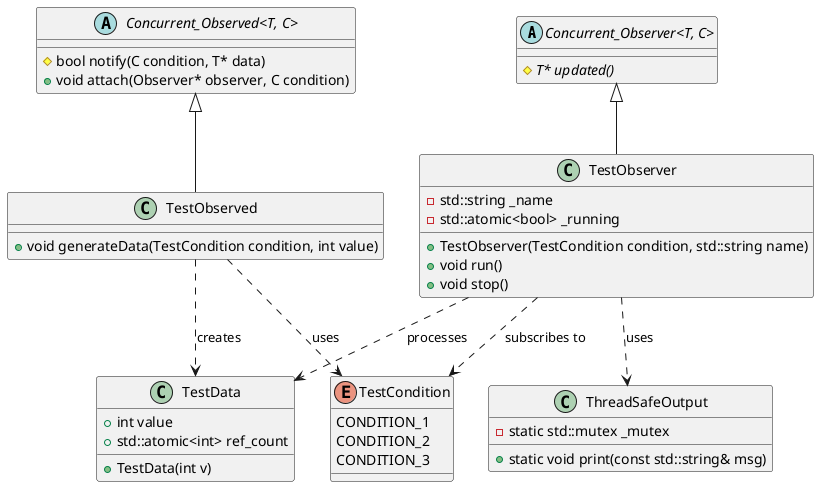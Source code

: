 @startuml 03-class_diagram

' Class definitions
abstract class "Concurrent_Observer<T, C>" {
  # {abstract} T* updated()
}

abstract class "Concurrent_Observed<T, C>" {
  # bool notify(C condition, T* data)
  + void attach(Observer* observer, C condition)
}

class TestObserver {
  - std::string _name
  - std::atomic<bool> _running
  + TestObserver(TestCondition condition, std::string name)
  + void run()
  + void stop()
}

class TestObserved {
  + void generateData(TestCondition condition, int value)
}

enum TestCondition {
  CONDITION_1
  CONDITION_2
  CONDITION_3
}

class TestData {
  + int value
  + std::atomic<int> ref_count
  + TestData(int v)
}

class ThreadSafeOutput {
  - static std::mutex _mutex
  + static void print(const std::string& msg)
}

' Relationships
"Concurrent_Observer<T, C>" <|-- TestObserver
"Concurrent_Observed<T, C>" <|-- TestObserved
TestObserver ..> TestData : processes
TestObserved ..> TestData : creates
TestObserver ..> ThreadSafeOutput : uses
TestObserved ..> TestCondition : uses
TestObserver ..> TestCondition : subscribes to

@enduml 